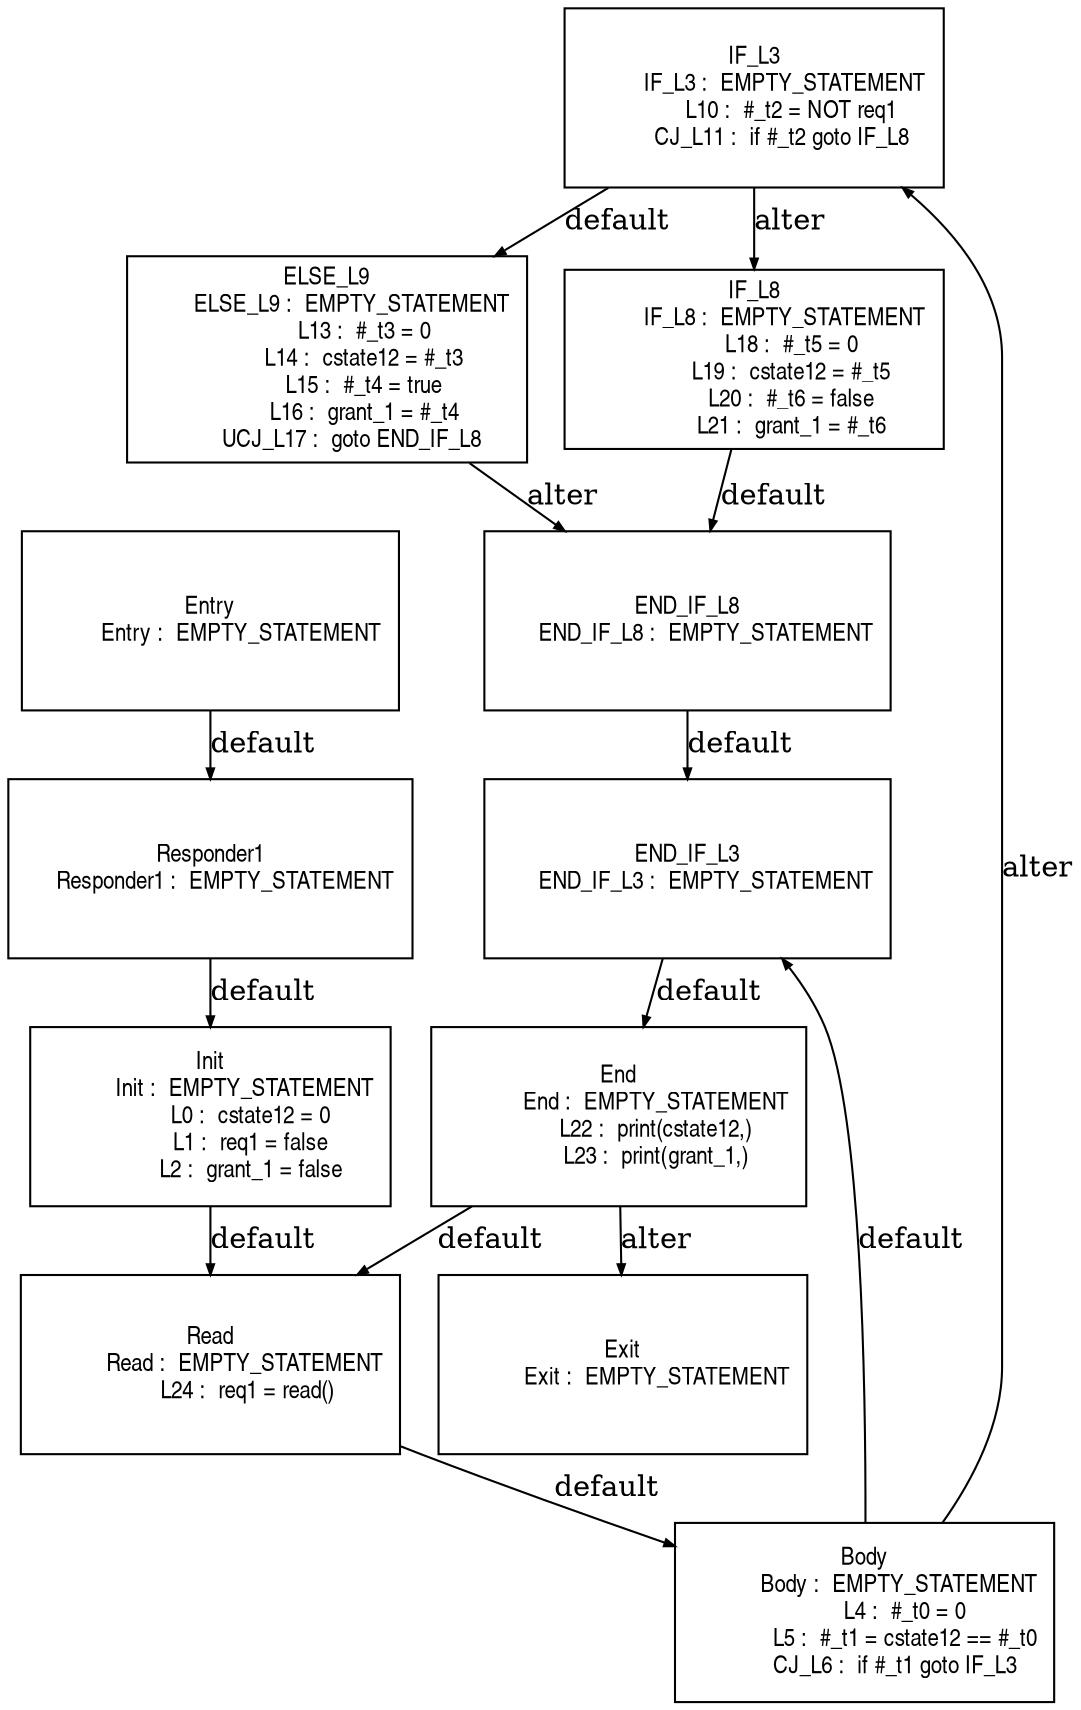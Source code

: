 digraph G {
  ranksep=.25;
  edge [arrowsize=.5]
  node [shape=rectangle, fontname="ArialNarrow",
        fontsize=12,  height=1.2];
  "IF_L3
          IF_L3 :  EMPTY_STATEMENT
            L10 :  #_t2 = NOT req1
         CJ_L11 :  if #_t2 goto IF_L8
"; "END_IF_L8
      END_IF_L8 :  EMPTY_STATEMENT
"; "End
            End :  EMPTY_STATEMENT
            L22 :  print(cstate12,)
            L23 :  print(grant_1,)
"; "Init
           Init :  EMPTY_STATEMENT
             L0 :  cstate12 = 0
             L1 :  req1 = false
             L2 :  grant_1 = false
"; "END_IF_L3
      END_IF_L3 :  EMPTY_STATEMENT
"; "IF_L8
          IF_L8 :  EMPTY_STATEMENT
            L18 :  #_t5 = 0
            L19 :  cstate12 = #_t5
            L20 :  #_t6 = false
            L21 :  grant_1 = #_t6
"; "ELSE_L9
        ELSE_L9 :  EMPTY_STATEMENT
            L13 :  #_t3 = 0
            L14 :  cstate12 = #_t3
            L15 :  #_t4 = true
            L16 :  grant_1 = #_t4
        UCJ_L17 :  goto END_IF_L8
"; "Entry
          Entry :  EMPTY_STATEMENT
"; "Responder1
     Responder1 :  EMPTY_STATEMENT
"; "Read
           Read :  EMPTY_STATEMENT
            L24 :  req1 = read()
"; "Exit
           Exit :  EMPTY_STATEMENT
"; "Body
           Body :  EMPTY_STATEMENT
             L4 :  #_t0 = 0
             L5 :  #_t1 = cstate12 == #_t0
          CJ_L6 :  if #_t1 goto IF_L3
"; 
  "Responder1
     Responder1 :  EMPTY_STATEMENT
" -> "Init
           Init :  EMPTY_STATEMENT
             L0 :  cstate12 = 0
             L1 :  req1 = false
             L2 :  grant_1 = false
"  [label="default"];
  "Init
           Init :  EMPTY_STATEMENT
             L0 :  cstate12 = 0
             L1 :  req1 = false
             L2 :  grant_1 = false
" -> "Read
           Read :  EMPTY_STATEMENT
            L24 :  req1 = read()
"  [label="default"];
  "Body
           Body :  EMPTY_STATEMENT
             L4 :  #_t0 = 0
             L5 :  #_t1 = cstate12 == #_t0
          CJ_L6 :  if #_t1 goto IF_L3
" -> "END_IF_L3
      END_IF_L3 :  EMPTY_STATEMENT
"  [label="default"];
  "Body
           Body :  EMPTY_STATEMENT
             L4 :  #_t0 = 0
             L5 :  #_t1 = cstate12 == #_t0
          CJ_L6 :  if #_t1 goto IF_L3
" -> "IF_L3
          IF_L3 :  EMPTY_STATEMENT
            L10 :  #_t2 = NOT req1
         CJ_L11 :  if #_t2 goto IF_L8
"  [label="alter"];
  "IF_L3
          IF_L3 :  EMPTY_STATEMENT
            L10 :  #_t2 = NOT req1
         CJ_L11 :  if #_t2 goto IF_L8
" -> "ELSE_L9
        ELSE_L9 :  EMPTY_STATEMENT
            L13 :  #_t3 = 0
            L14 :  cstate12 = #_t3
            L15 :  #_t4 = true
            L16 :  grant_1 = #_t4
        UCJ_L17 :  goto END_IF_L8
"  [label="default"];
  "IF_L3
          IF_L3 :  EMPTY_STATEMENT
            L10 :  #_t2 = NOT req1
         CJ_L11 :  if #_t2 goto IF_L8
" -> "IF_L8
          IF_L8 :  EMPTY_STATEMENT
            L18 :  #_t5 = 0
            L19 :  cstate12 = #_t5
            L20 :  #_t6 = false
            L21 :  grant_1 = #_t6
"  [label="alter"];
  "ELSE_L9
        ELSE_L9 :  EMPTY_STATEMENT
            L13 :  #_t3 = 0
            L14 :  cstate12 = #_t3
            L15 :  #_t4 = true
            L16 :  grant_1 = #_t4
        UCJ_L17 :  goto END_IF_L8
" -> "END_IF_L8
      END_IF_L8 :  EMPTY_STATEMENT
"  [label="alter"];
  "IF_L8
          IF_L8 :  EMPTY_STATEMENT
            L18 :  #_t5 = 0
            L19 :  cstate12 = #_t5
            L20 :  #_t6 = false
            L21 :  grant_1 = #_t6
" -> "END_IF_L8
      END_IF_L8 :  EMPTY_STATEMENT
"  [label="default"];
  "END_IF_L8
      END_IF_L8 :  EMPTY_STATEMENT
" -> "END_IF_L3
      END_IF_L3 :  EMPTY_STATEMENT
"  [label="default"];
  "END_IF_L3
      END_IF_L3 :  EMPTY_STATEMENT
" -> "End
            End :  EMPTY_STATEMENT
            L22 :  print(cstate12,)
            L23 :  print(grant_1,)
"  [label="default"];
  "Entry
          Entry :  EMPTY_STATEMENT
" -> "Responder1
     Responder1 :  EMPTY_STATEMENT
"  [label="default"];
  "End
            End :  EMPTY_STATEMENT
            L22 :  print(cstate12,)
            L23 :  print(grant_1,)
" -> "Read
           Read :  EMPTY_STATEMENT
            L24 :  req1 = read()
"  [label="default"];
  "End
            End :  EMPTY_STATEMENT
            L22 :  print(cstate12,)
            L23 :  print(grant_1,)
" -> "Exit
           Exit :  EMPTY_STATEMENT
"  [label="alter"];
  "Read
           Read :  EMPTY_STATEMENT
            L24 :  req1 = read()
" -> "Body
           Body :  EMPTY_STATEMENT
             L4 :  #_t0 = 0
             L5 :  #_t1 = cstate12 == #_t0
          CJ_L6 :  if #_t1 goto IF_L3
"  [label="default"];
}

